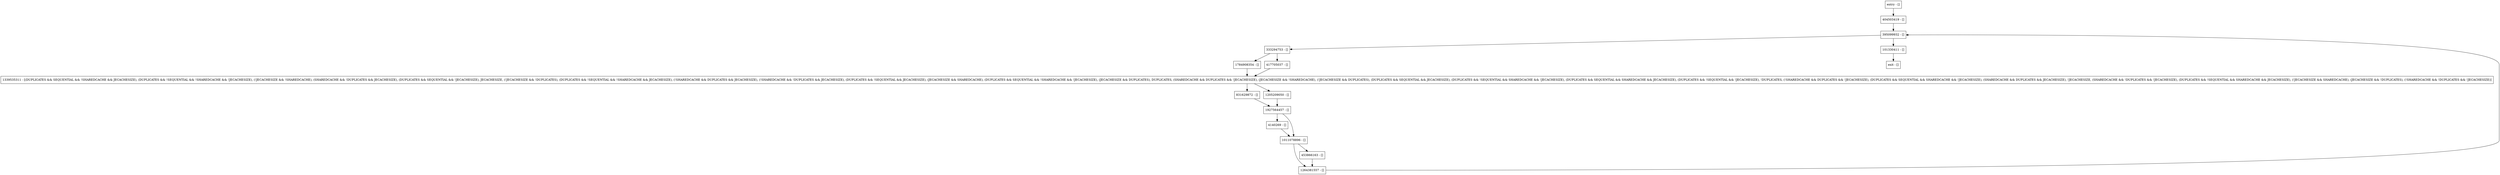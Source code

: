 digraph populate {
node [shape=record];
395099932 [label="395099932 - []"];
4140269 [label="4140269 - []"];
1264381557 [label="1264381557 - []"];
831629872 [label="831629872 - []"];
404503419 [label="404503419 - []"];
1339535311 [label="1339535311 - [(DUPLICATES && SEQUENTIAL && !SHAREDCACHE && JECACHESIZE), (DUPLICATES && !SEQUENTIAL && !SHAREDCACHE && !JECACHESIZE), (!JECACHESIZE && !SHAREDCACHE), (SHAREDCACHE && !DUPLICATES && JECACHESIZE), (DUPLICATES && SEQUENTIAL && !JECACHESIZE), JECACHESIZE, (!JECACHESIZE && !DUPLICATES), (DUPLICATES && !SEQUENTIAL && !SHAREDCACHE && JECACHESIZE), (!SHAREDCACHE && DUPLICATES && JECACHESIZE), (!SHAREDCACHE && !DUPLICATES && JECACHESIZE), (DUPLICATES && !SEQUENTIAL && JECACHESIZE), (JECACHESIZE && SHAREDCACHE), (DUPLICATES && SEQUENTIAL && !SHAREDCACHE && !JECACHESIZE), (JECACHESIZE && DUPLICATES), DUPLICATES, (SHAREDCACHE && DUPLICATES && !JECACHESIZE), (JECACHESIZE && !SHAREDCACHE), (!JECACHESIZE && DUPLICATES), (DUPLICATES && SEQUENTIAL && JECACHESIZE), (DUPLICATES && !SEQUENTIAL && SHAREDCACHE && !JECACHESIZE), (DUPLICATES && SEQUENTIAL && SHAREDCACHE && JECACHESIZE), (DUPLICATES && !SEQUENTIAL && !JECACHESIZE), !DUPLICATES, (!SHAREDCACHE && DUPLICATES && !JECACHESIZE), (DUPLICATES && SEQUENTIAL && SHAREDCACHE && !JECACHESIZE), (SHAREDCACHE && DUPLICATES && JECACHESIZE), !JECACHESIZE, (SHAREDCACHE && !DUPLICATES && !JECACHESIZE), (DUPLICATES && !SEQUENTIAL && SHAREDCACHE && JECACHESIZE), (!JECACHESIZE && SHAREDCACHE), (JECACHESIZE && !DUPLICATES), (!SHAREDCACHE && !DUPLICATES && !JECACHESIZE)]"];
453866163 [label="453866163 - []"];
1927564457 [label="1927564457 - []"];
entry [label="entry - []"];
exit [label="exit - []"];
333294753 [label="333294753 - []"];
1205209050 [label="1205209050 - []"];
1784908354 [label="1784908354 - []"];
101330411 [label="101330411 - []"];
1011078896 [label="1011078896 - []"];
417705037 [label="417705037 - []"];
entry;
exit;
395099932 -> 333294753;
395099932 -> 101330411;
4140269 -> 1011078896;
1264381557 -> 395099932;
831629872 -> 1927564457;
404503419 -> 395099932;
1339535311 -> 1205209050;
1339535311 -> 831629872;
453866163 -> 1264381557;
1927564457 -> 4140269;
1927564457 -> 1011078896;
entry -> 404503419;
333294753 -> 1784908354;
333294753 -> 417705037;
1205209050 -> 1927564457;
1784908354 -> 1339535311;
101330411 -> exit;
1011078896 -> 1264381557;
1011078896 -> 453866163;
417705037 -> 1339535311;
}
